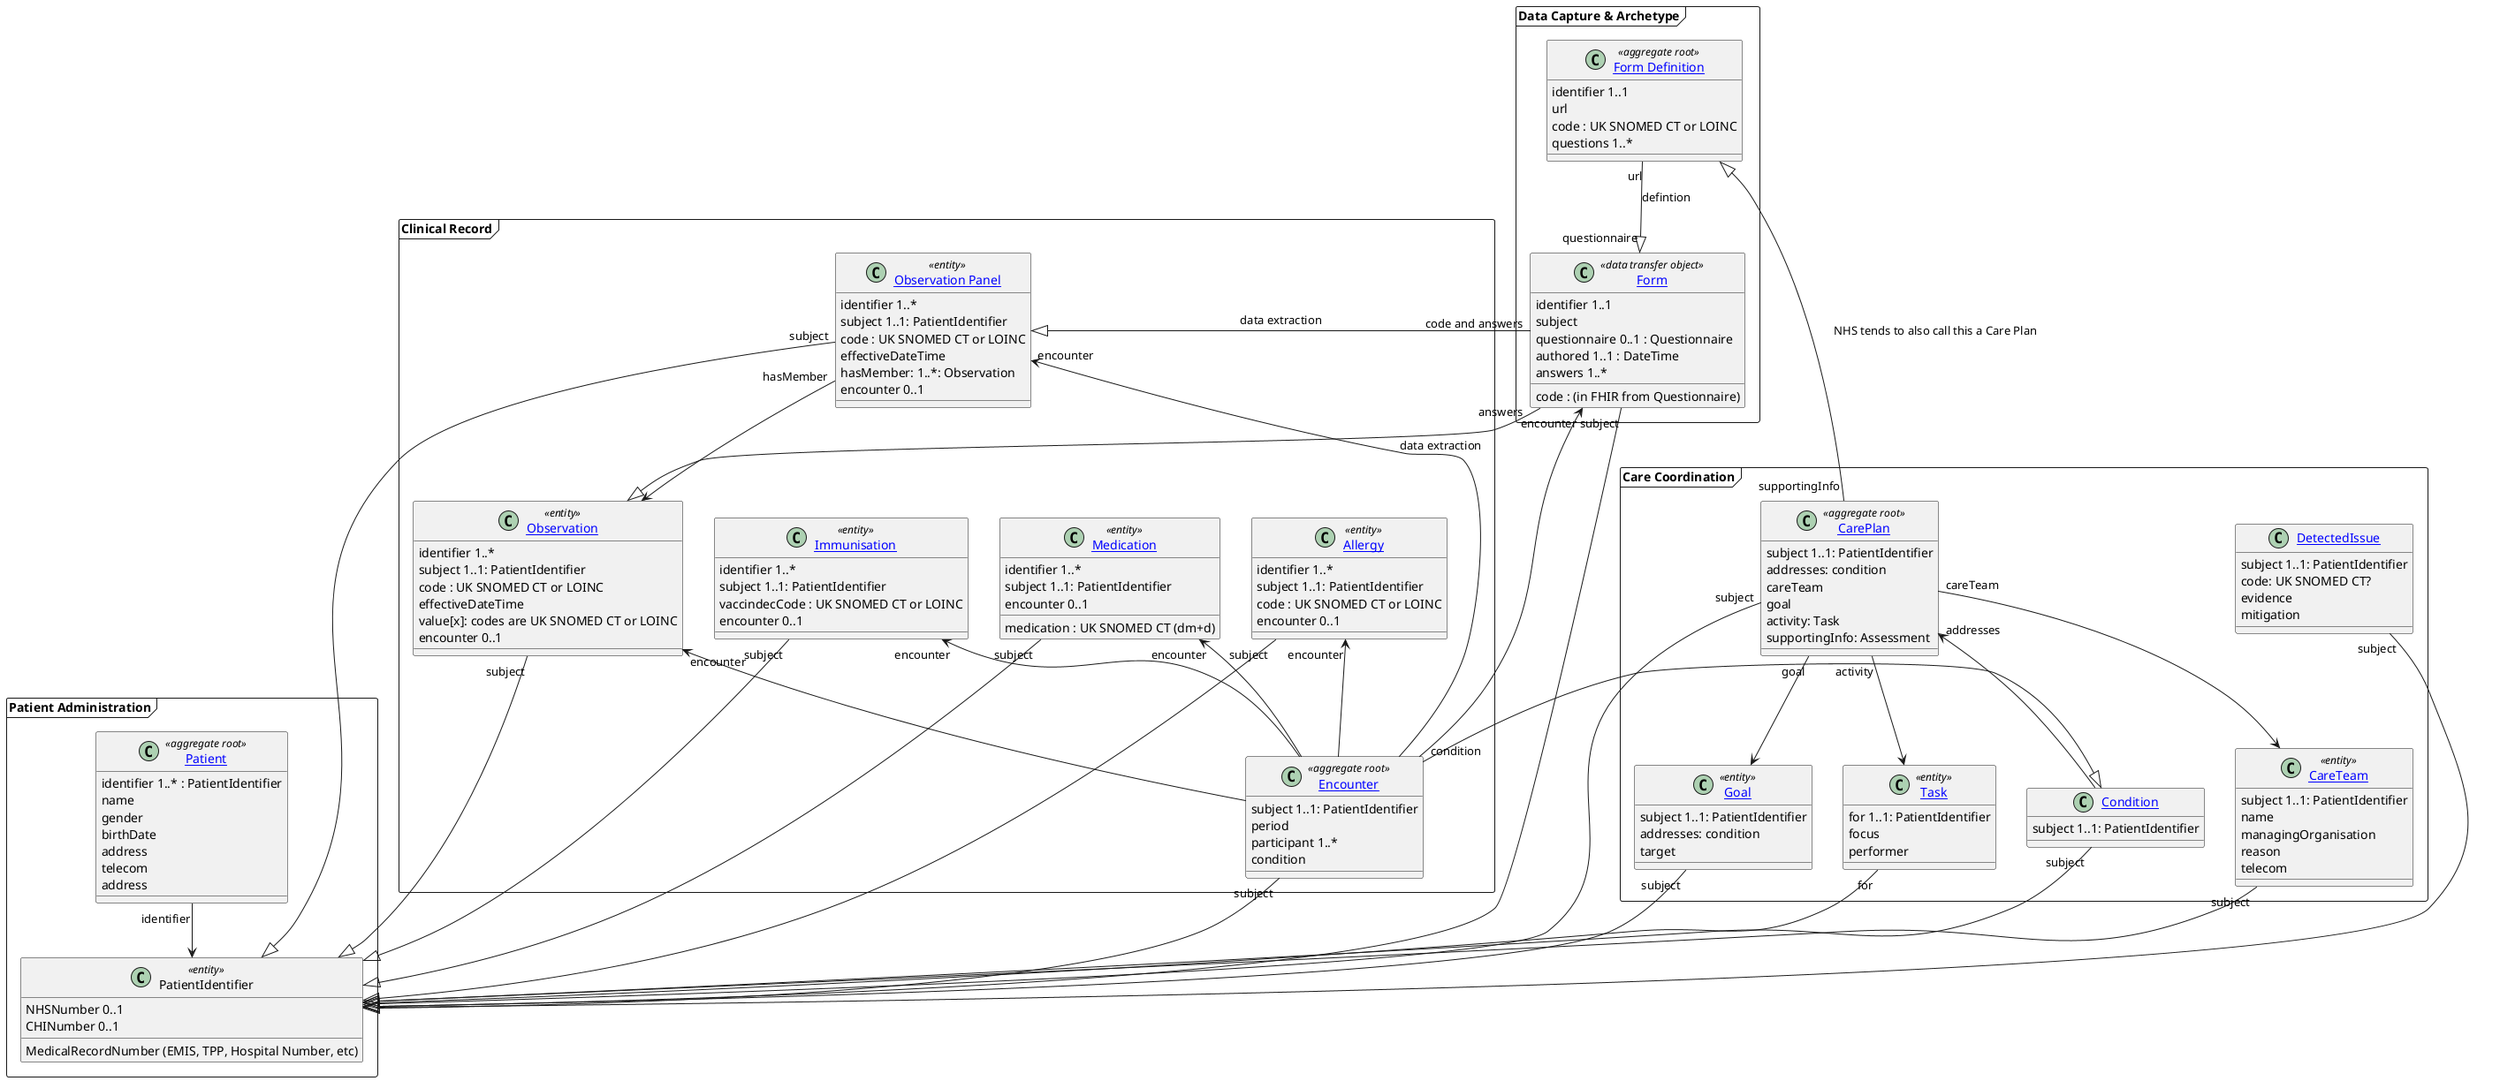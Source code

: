 @startuml

skinparam svgDimensionStyle false

frame PD1 as "Patient Administration" {
  class "[[StructureDefinition-Patient.html Patient]]" as Patient <<aggregate root>> {
    identifier 1..* : PatientIdentifier
    name
    gender
    birthDate
    address
    telecom
    address
  }


  class PatientIdentifier <<entity>> {
    NHSNumber 0..1
    CHINumber 0..1
    MedicalRecordNumber (EMIS, TPP, Hospital Number, etc)
  }

  Patient "identifier" --> PatientIdentifier

}

frame Diagnostics as "Clinical Record" {

  class "[[StructureDefinition-Encounter.html Encounter]]" as Encounter <<aggregate root>> {
    subject 1..1: PatientIdentifier
    period
    participant 1..*
    condition
  }



  class "[[StructureDefinition-Observation.html Observation]]" as Observation <<entity>> {
    identifier 1..*
    subject 1..1: PatientIdentifier
    code : UK SNOMED CT or LOINC
    effectiveDateTime
    value[x]: codes are UK SNOMED CT or LOINC
    encounter 0..1
  }



  class "[[assessments-and-observations.html Observation Panel]]" as ObservationPanel <<entity>> {
    identifier 1..*
    subject 1..1: PatientIdentifier
    code : UK SNOMED CT or LOINC
    effectiveDateTime
    hasMember: 1..*: Observation
    encounter 0..1
  }

  class "[[StructureDefinition-AllergyIntolerance.html Allergy]]" as Allergy <<entity>> {
    identifier 1..*
    subject 1..1: PatientIdentifier
    code : UK SNOMED CT or LOINC
    encounter 0..1
  }

  class "[[StructureDefinition-Immunization.html Immunisation]]" as Immunisation <<entity>> {
    identifier 1..*
    subject 1..1: PatientIdentifier
    vaccindecCode : UK SNOMED CT or LOINC
    encounter 0..1
  }

  class "[[StructureDefinition-MedicationRequest.html Medication]]" as Medication <<entity>> {
    identifier 1..*
    subject 1..1: PatientIdentifier
    medication : UK SNOMED CT (dm+d)
    encounter 0..1
  }

  ObservationPanel "hasMember" --> Observation

}


frame DataCapture as "Data Capture & Archetype" {
  class "[[StructureDefinition-QuestionnaireResponse.html Form]]" as Form <<data transfer object>> {
    identifier 1..1
    subject
    questionnaire 0..1 : Questionnaire
    code : (in FHIR from Questionnaire)
    authored 1..1 : DateTime
    answers 1..*
  }


  class "[[StructureDefinition-Questionnaire.html Form Definition]]" as FormDefinition <<aggregate root>> {
    identifier 1..1
    url
    code : UK SNOMED CT or LOINC
    questions 1..*
  }


  FormDefinition "url" -d-|> "questionnaire" Form : defintion

}

frame PCC as "Care Coordination" {

  class "[[StructureDefinition-Condition.html Condition]]" as Condition {
    subject 1..1: PatientIdentifier
  }

   class "[[StructureDefinition-DetectedIssue.html DetectedIssue]]" as DetectedIssue {
    subject 1..1: PatientIdentifier
    code: UK SNOMED CT?
    evidence
    mitigation
  }

  class "[[StructureDefinition-CarePlan.html CarePlan]]" as CarePlan <<aggregate root>>  {
    subject 1..1: PatientIdentifier
    addresses: condition
    careTeam
    goal
    activity: Task
    supportingInfo: Assessment
  }

   class "[[StructureDefinition-CareTeam.html CareTeam]]" as CareTeam <<entity>> {
    subject 1..1: PatientIdentifier
    name
    managingOrganisation
    reason
    telecom
  }

  class "[[StructureDefinition-Goal.html Goal]]" as Goal <<entity>> {
    subject 1..1: PatientIdentifier
    addresses: condition
    target
  }

  class "[[StructureDefinition-Task.html Task]]" as Task <<entity>> {
    for 1..1: PatientIdentifier
    focus
    performer
  }

  CarePlan "careTeam" --> CareTeam
  CarePlan "activity" --> Task
  CarePlan "goal" --> Goal
  CarePlan "addresses" <-- Condition
}

Condition "subject" --|> PatientIdentifier
DetectedIssue "subject" --|> PatientIdentifier

Observation "subject" --|> PatientIdentifier
ObservationPanel "subject" --|> PatientIdentifier
Allergy "subject" --|> PatientIdentifier
Immunisation "subject" --|> PatientIdentifier
Medication "subject" --|> PatientIdentifier

Observation "encounter" <-- Encounter
ObservationPanel "encounter" <-- Encounter
Medication "encounter" <-- Encounter
Immunisation  "encounter" <-- Encounter
Allergy "encounter" <-- Encounter


Form "subject" --|> PatientIdentifier
Form "encounter" <-- Encounter


Form "answers" --|> Observation : data extraction
Form "code and answers" --|> ObservationPanel: data extraction
Encounter "condition" --|> Condition
Encounter "subject" --|> PatientIdentifier

CarePlan "subject" --|> PatientIdentifier
CarePlan "supportingInfo" --|> FormDefinition: NHS tends to also call this a Care Plan
CareTeam "subject" --|> PatientIdentifier
Goal "subject" --|> PatientIdentifier
Task "for" --|> PatientIdentifier

@enduml
